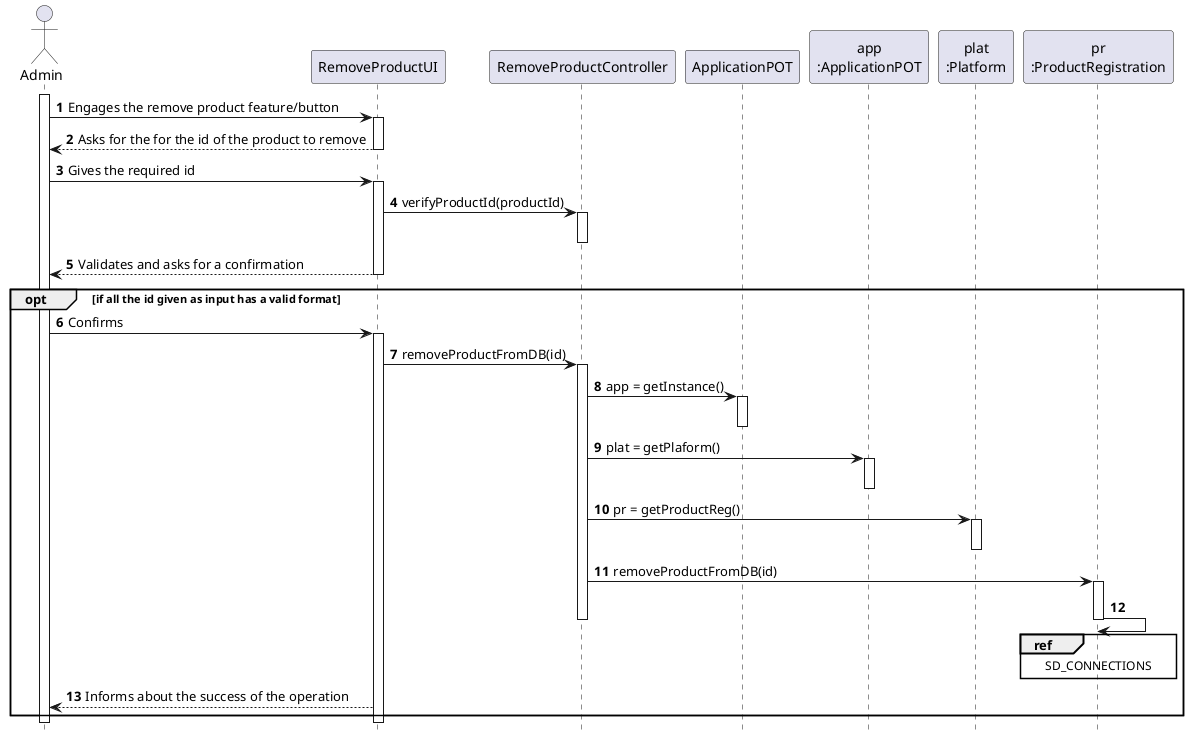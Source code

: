 @startuml
autonumber
hide footbox

actor "Admin" as U

participant "RemoveProductUI" as UI
participant "RemoveProductController" as CTRL
participant "ApplicationPOT" as _APP
participant "app\n:ApplicationPOT" as APP
participant "plat\n:Platform" as PLAT
participant "pr\n:ProductRegistration" as PREG



activate U

U -> UI : Engages the remove product feature/button
activate UI

UI --> U : Asks for the for the id of the product to remove


deactivate UI
U -> UI : Gives the required id
activate UI


UI -> CTRL : verifyProductId(productId)
activate CTRL
deactivate CTRL

UI --> U : Validates and asks for a confirmation
deactivate UI

opt if all the id given as input has a valid format


U -> UI : Confirms
activate UI
UI -> CTRL : removeProductFromDB(id)
activate CTRL
CTRL -> _APP: app = getInstance()
activate _APP
deactivate _APP

CTRL -> APP: plat = getPlaform()
activate APP
deactivate APP
CTRL -> PLAT : pr = getProductReg()
activate PLAT
deactivate PLAT

CTRL -> PREG : removeProductFromDB(id)
activate PREG


PREG -> PREG
ref over PREG
SD_CONNECTIONS
end ref





deactivate PREG



deactivate CTRL
UI --> U : Informs about the success of the operation
end opt
deactivate UI
deactivate U


@enduml